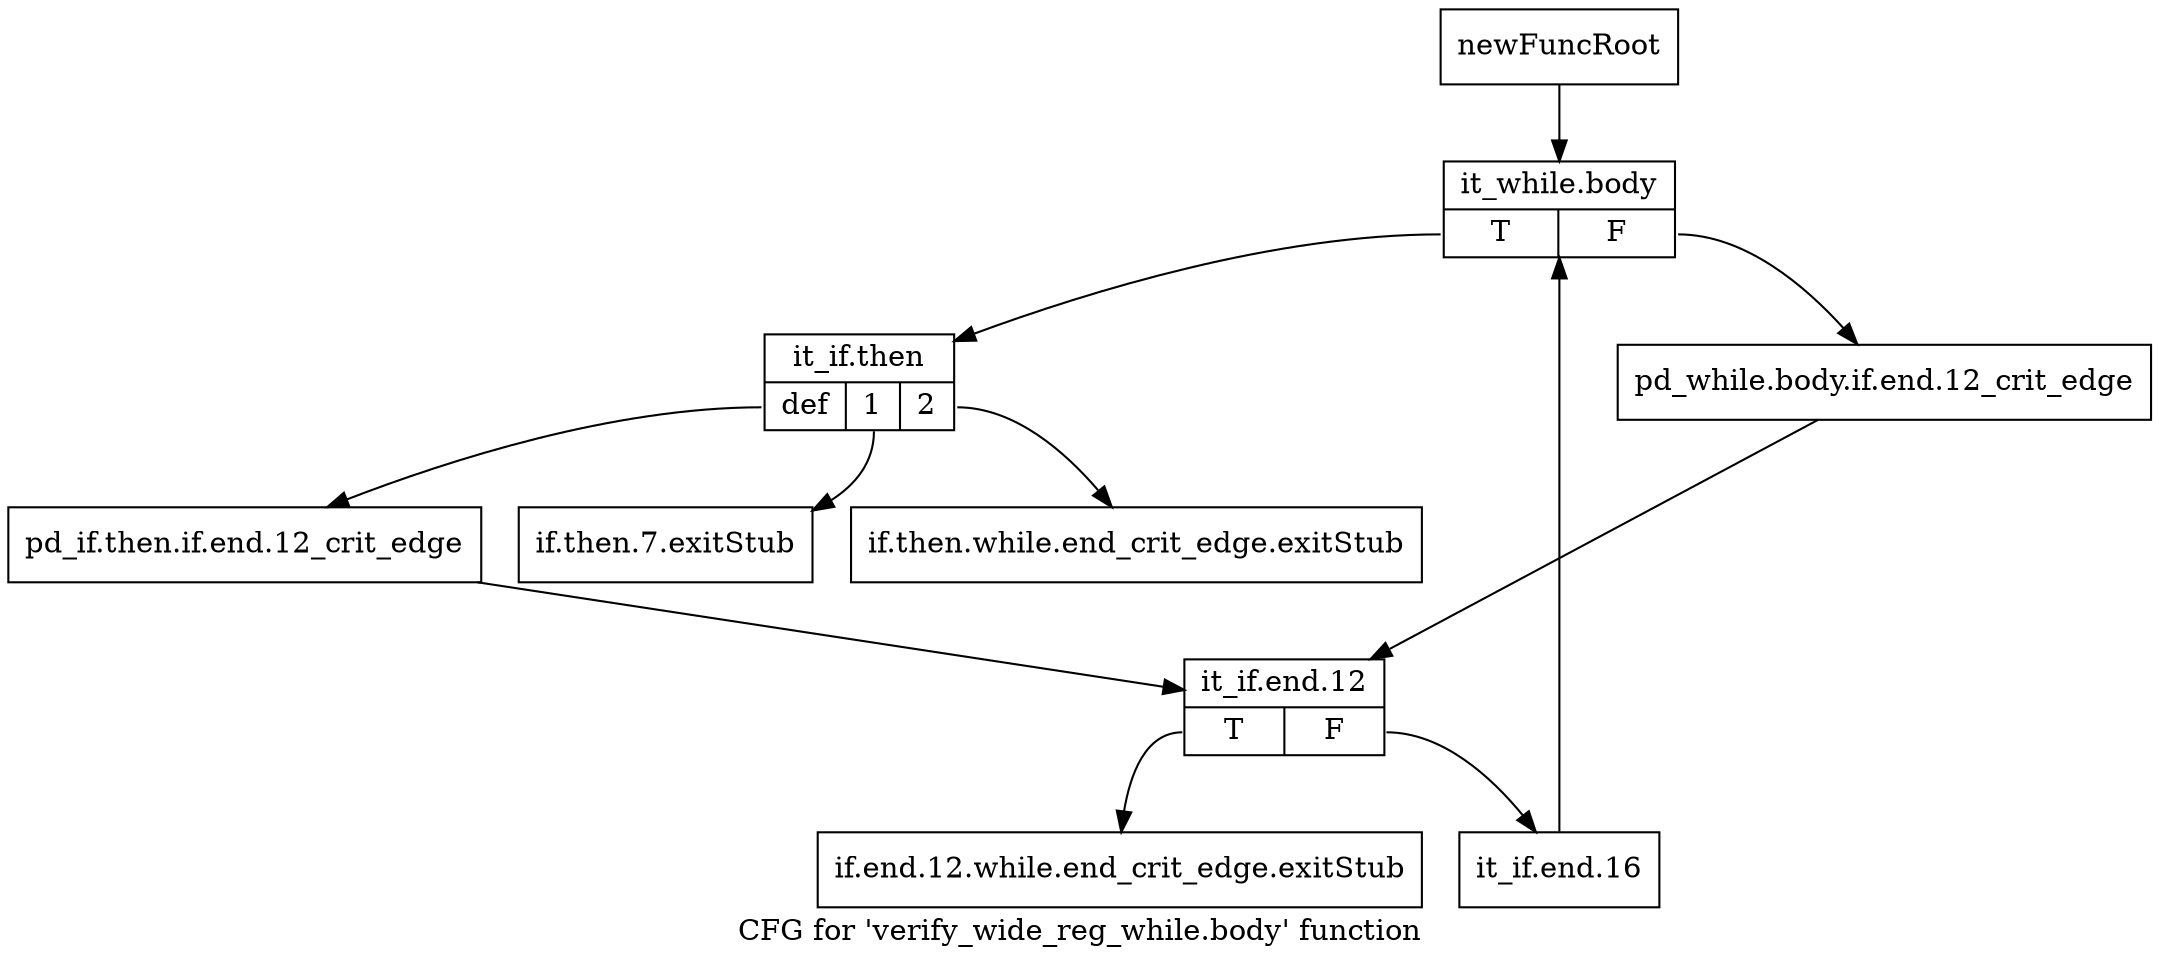 digraph "CFG for 'verify_wide_reg_while.body' function" {
	label="CFG for 'verify_wide_reg_while.body' function";

	Node0xaf3b0f0 [shape=record,label="{newFuncRoot}"];
	Node0xaf3b0f0 -> Node0xaf3b640;
	Node0xaf3b140 [shape=record,label="{if.then.7.exitStub}"];
	Node0xaf3b190 [shape=record,label="{if.then.while.end_crit_edge.exitStub}"];
	Node0xaf3b1e0 [shape=record,label="{if.end.12.while.end_crit_edge.exitStub}"];
	Node0xaf3b640 [shape=record,label="{it_while.body|{<s0>T|<s1>F}}"];
	Node0xaf3b640:s0 -> Node0xaf3b6e0;
	Node0xaf3b640:s1 -> Node0xaf3b690;
	Node0xaf3b690 [shape=record,label="{pd_while.body.if.end.12_crit_edge}"];
	Node0xaf3b690 -> Node0xaf3b780;
	Node0xaf3b6e0 [shape=record,label="{it_if.then|{<s0>def|<s1>1|<s2>2}}"];
	Node0xaf3b6e0:s0 -> Node0xaf3b730;
	Node0xaf3b6e0:s1 -> Node0xaf3b140;
	Node0xaf3b6e0:s2 -> Node0xaf3b190;
	Node0xaf3b730 [shape=record,label="{pd_if.then.if.end.12_crit_edge}"];
	Node0xaf3b730 -> Node0xaf3b780;
	Node0xaf3b780 [shape=record,label="{it_if.end.12|{<s0>T|<s1>F}}"];
	Node0xaf3b780:s0 -> Node0xaf3b1e0;
	Node0xaf3b780:s1 -> Node0xaf3b7d0;
	Node0xaf3b7d0 [shape=record,label="{it_if.end.16}"];
	Node0xaf3b7d0 -> Node0xaf3b640;
}
